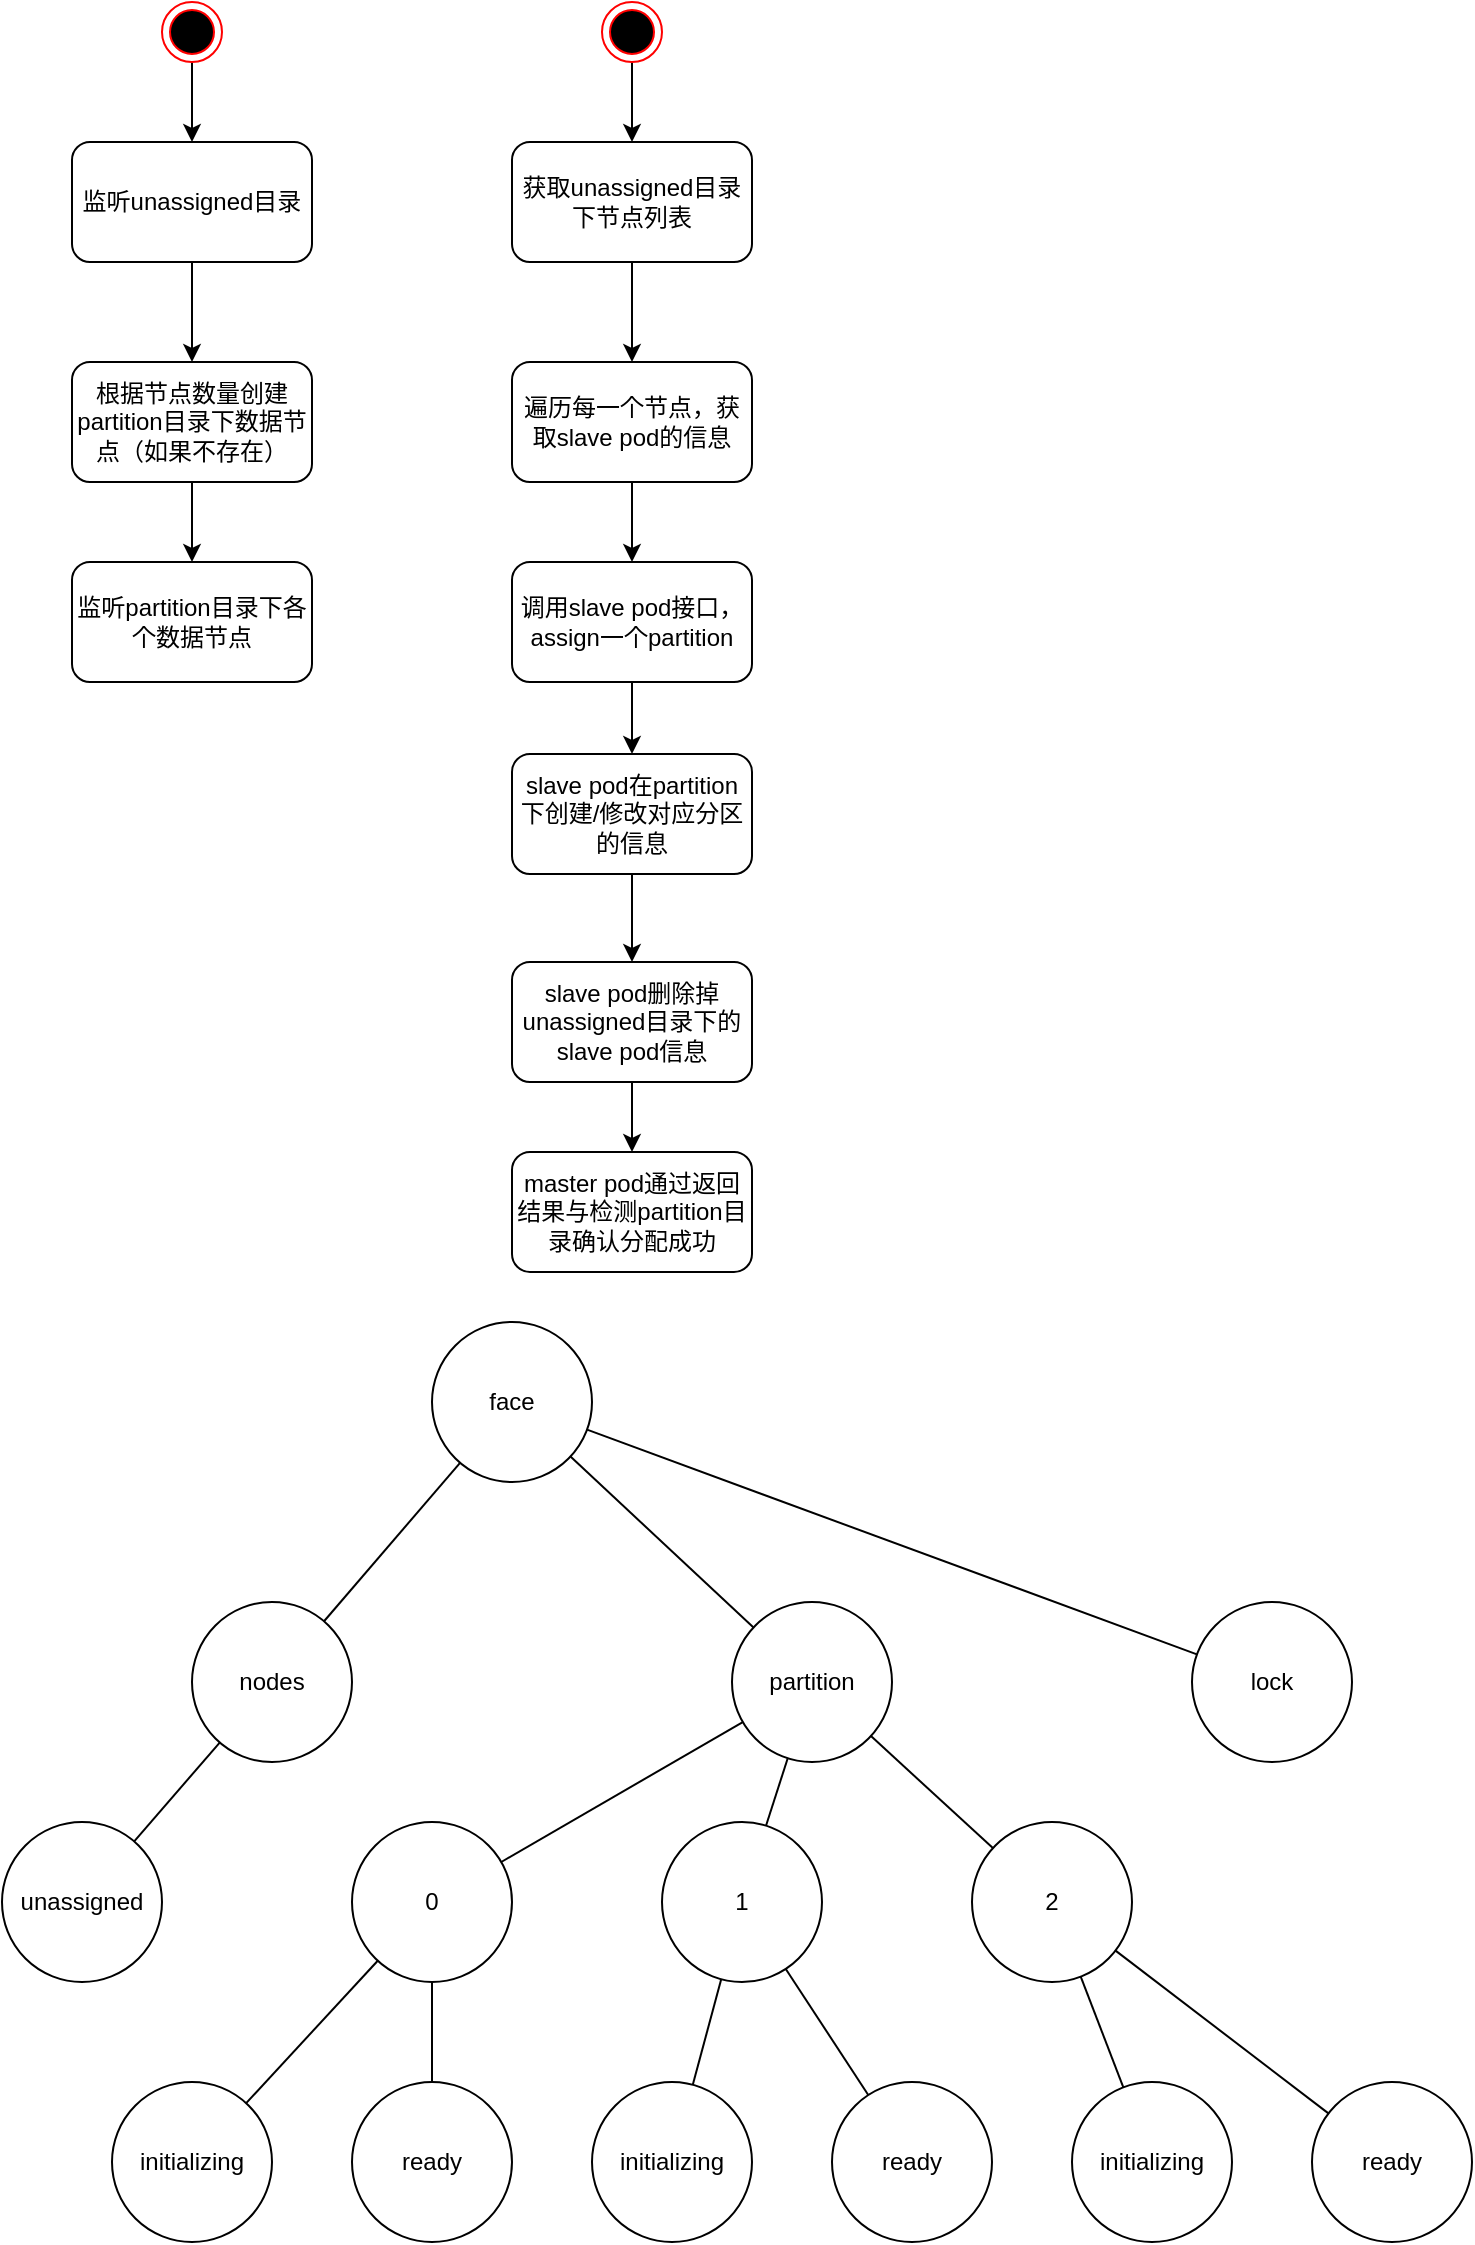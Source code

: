 <mxfile version="16.6.5" type="github">
  <diagram id="ggRIh1Yd6XoYF3ta6GQ2" name="Page-1">
    <mxGraphModel dx="942" dy="572" grid="1" gridSize="10" guides="1" tooltips="1" connect="1" arrows="1" fold="1" page="1" pageScale="1" pageWidth="827" pageHeight="1169" math="0" shadow="0">
      <root>
        <mxCell id="0" />
        <mxCell id="1" parent="0" />
        <mxCell id="_3qDB4kIdmbjhgUAovjq-4" style="edgeStyle=orthogonalEdgeStyle;rounded=0;orthogonalLoop=1;jettySize=auto;html=1;exitX=0.5;exitY=1;exitDx=0;exitDy=0;" parent="1" source="_3qDB4kIdmbjhgUAovjq-1" target="_3qDB4kIdmbjhgUAovjq-5" edge="1">
          <mxGeometry relative="1" as="geometry">
            <mxPoint x="160" y="190" as="targetPoint" />
          </mxGeometry>
        </mxCell>
        <mxCell id="_3qDB4kIdmbjhgUAovjq-1" value="监听unassigned目录" style="rounded=1;whiteSpace=wrap;html=1;" parent="1" vertex="1">
          <mxGeometry x="100" y="80" width="120" height="60" as="geometry" />
        </mxCell>
        <mxCell id="_3qDB4kIdmbjhgUAovjq-3" value="" style="edgeStyle=orthogonalEdgeStyle;rounded=0;orthogonalLoop=1;jettySize=auto;html=1;" parent="1" source="_3qDB4kIdmbjhgUAovjq-2" target="_3qDB4kIdmbjhgUAovjq-1" edge="1">
          <mxGeometry relative="1" as="geometry" />
        </mxCell>
        <mxCell id="_3qDB4kIdmbjhgUAovjq-2" value="" style="ellipse;html=1;shape=endState;fillColor=#000000;strokeColor=#ff0000;" parent="1" vertex="1">
          <mxGeometry x="145" y="10" width="30" height="30" as="geometry" />
        </mxCell>
        <mxCell id="_3qDB4kIdmbjhgUAovjq-23" value="" style="edgeStyle=orthogonalEdgeStyle;rounded=0;orthogonalLoop=1;jettySize=auto;html=1;" parent="1" source="_3qDB4kIdmbjhgUAovjq-5" target="_3qDB4kIdmbjhgUAovjq-22" edge="1">
          <mxGeometry relative="1" as="geometry" />
        </mxCell>
        <mxCell id="_3qDB4kIdmbjhgUAovjq-5" value="根据节点数量创建partition目录下数据节点（如果不存在）" style="rounded=1;whiteSpace=wrap;html=1;" parent="1" vertex="1">
          <mxGeometry x="100" y="190" width="120" height="60" as="geometry" />
        </mxCell>
        <mxCell id="_3qDB4kIdmbjhgUAovjq-9" style="edgeStyle=orthogonalEdgeStyle;rounded=0;orthogonalLoop=1;jettySize=auto;html=1;exitX=0.5;exitY=1;exitDx=0;exitDy=0;" parent="1" source="_3qDB4kIdmbjhgUAovjq-6" target="_3qDB4kIdmbjhgUAovjq-10" edge="1">
          <mxGeometry relative="1" as="geometry">
            <mxPoint x="380" y="280" as="targetPoint" />
          </mxGeometry>
        </mxCell>
        <mxCell id="_3qDB4kIdmbjhgUAovjq-6" value="遍历每一个节点，获取slave pod的信息" style="rounded=1;whiteSpace=wrap;html=1;" parent="1" vertex="1">
          <mxGeometry x="320" y="190" width="120" height="60" as="geometry" />
        </mxCell>
        <mxCell id="_3qDB4kIdmbjhgUAovjq-8" style="edgeStyle=orthogonalEdgeStyle;rounded=0;orthogonalLoop=1;jettySize=auto;html=1;exitX=0.5;exitY=1;exitDx=0;exitDy=0;entryX=0.5;entryY=0;entryDx=0;entryDy=0;" parent="1" source="_3qDB4kIdmbjhgUAovjq-7" target="_3qDB4kIdmbjhgUAovjq-6" edge="1">
          <mxGeometry relative="1" as="geometry" />
        </mxCell>
        <mxCell id="_3qDB4kIdmbjhgUAovjq-7" value="获取unassigned目录下节点列表" style="rounded=1;whiteSpace=wrap;html=1;" parent="1" vertex="1">
          <mxGeometry x="320" y="80" width="120" height="60" as="geometry" />
        </mxCell>
        <mxCell id="_3qDB4kIdmbjhgUAovjq-13" value="" style="edgeStyle=orthogonalEdgeStyle;rounded=0;orthogonalLoop=1;jettySize=auto;html=1;entryX=0.5;entryY=0;entryDx=0;entryDy=0;" parent="1" source="_3qDB4kIdmbjhgUAovjq-10" target="_3qDB4kIdmbjhgUAovjq-14" edge="1">
          <mxGeometry relative="1" as="geometry" />
        </mxCell>
        <mxCell id="_3qDB4kIdmbjhgUAovjq-10" value="调用slave pod接口，assign一个partition" style="rounded=1;whiteSpace=wrap;html=1;" parent="1" vertex="1">
          <mxGeometry x="320" y="290" width="120" height="60" as="geometry" />
        </mxCell>
        <mxCell id="_3qDB4kIdmbjhgUAovjq-15" value="" style="edgeStyle=orthogonalEdgeStyle;rounded=0;orthogonalLoop=1;jettySize=auto;html=1;exitX=0.5;exitY=1;exitDx=0;exitDy=0;" parent="1" source="_3qDB4kIdmbjhgUAovjq-14" target="_3qDB4kIdmbjhgUAovjq-14" edge="1">
          <mxGeometry relative="1" as="geometry" />
        </mxCell>
        <mxCell id="_3qDB4kIdmbjhgUAovjq-16" style="edgeStyle=orthogonalEdgeStyle;rounded=0;orthogonalLoop=1;jettySize=auto;html=1;exitX=0.5;exitY=1;exitDx=0;exitDy=0;entryX=0.5;entryY=0;entryDx=0;entryDy=0;" parent="1" source="_3qDB4kIdmbjhgUAovjq-14" target="_3qDB4kIdmbjhgUAovjq-20" edge="1">
          <mxGeometry relative="1" as="geometry">
            <mxPoint x="380" y="476" as="targetPoint" />
          </mxGeometry>
        </mxCell>
        <mxCell id="_3qDB4kIdmbjhgUAovjq-14" value="slave pod在partition下创建/修改对应分区的信息" style="whiteSpace=wrap;html=1;rounded=1;" parent="1" vertex="1">
          <mxGeometry x="320" y="386" width="120" height="60" as="geometry" />
        </mxCell>
        <mxCell id="_3qDB4kIdmbjhgUAovjq-18" value="master pod通过返回结果与检测partition目录确认分配成功" style="whiteSpace=wrap;html=1;rounded=1;" parent="1" vertex="1">
          <mxGeometry x="320" y="585" width="120" height="60" as="geometry" />
        </mxCell>
        <mxCell id="_3qDB4kIdmbjhgUAovjq-24" style="edgeStyle=orthogonalEdgeStyle;rounded=0;orthogonalLoop=1;jettySize=auto;html=1;exitX=0.5;exitY=1;exitDx=0;exitDy=0;entryX=0.5;entryY=0;entryDx=0;entryDy=0;" parent="1" source="_3qDB4kIdmbjhgUAovjq-20" target="_3qDB4kIdmbjhgUAovjq-18" edge="1">
          <mxGeometry relative="1" as="geometry" />
        </mxCell>
        <mxCell id="_3qDB4kIdmbjhgUAovjq-20" value="slave pod删除掉unassigned目录下的slave pod信息" style="whiteSpace=wrap;html=1;rounded=1;" parent="1" vertex="1">
          <mxGeometry x="320" y="490" width="120" height="60" as="geometry" />
        </mxCell>
        <mxCell id="_3qDB4kIdmbjhgUAovjq-22" value="&lt;div&gt;监听partition目录下各个数据节点&lt;/div&gt;" style="whiteSpace=wrap;html=1;rounded=1;" parent="1" vertex="1">
          <mxGeometry x="100" y="290" width="120" height="60" as="geometry" />
        </mxCell>
        <mxCell id="_3qDB4kIdmbjhgUAovjq-26" style="edgeStyle=orthogonalEdgeStyle;rounded=0;orthogonalLoop=1;jettySize=auto;html=1;exitX=0.5;exitY=1;exitDx=0;exitDy=0;" parent="1" source="_3qDB4kIdmbjhgUAovjq-25" target="_3qDB4kIdmbjhgUAovjq-7" edge="1">
          <mxGeometry relative="1" as="geometry" />
        </mxCell>
        <mxCell id="_3qDB4kIdmbjhgUAovjq-25" value="" style="ellipse;html=1;shape=endState;fillColor=#000000;strokeColor=#ff0000;" parent="1" vertex="1">
          <mxGeometry x="365" y="10" width="30" height="30" as="geometry" />
        </mxCell>
        <mxCell id="4fFtL_55b3TJvYWZb8gH-5" value="" style="rounded=0;orthogonalLoop=1;jettySize=auto;html=1;endArrow=none;endFill=0;" edge="1" parent="1" source="4fFtL_55b3TJvYWZb8gH-1" target="4fFtL_55b3TJvYWZb8gH-2">
          <mxGeometry relative="1" as="geometry" />
        </mxCell>
        <mxCell id="4fFtL_55b3TJvYWZb8gH-1" value="face" style="ellipse;whiteSpace=wrap;html=1;aspect=fixed;" vertex="1" parent="1">
          <mxGeometry x="280" y="670" width="80" height="80" as="geometry" />
        </mxCell>
        <mxCell id="4fFtL_55b3TJvYWZb8gH-2" value="nodes" style="ellipse;whiteSpace=wrap;html=1;aspect=fixed;" vertex="1" parent="1">
          <mxGeometry x="160" y="810" width="80" height="80" as="geometry" />
        </mxCell>
        <mxCell id="4fFtL_55b3TJvYWZb8gH-3" value="partition" style="ellipse;whiteSpace=wrap;html=1;aspect=fixed;" vertex="1" parent="1">
          <mxGeometry x="430" y="810" width="80" height="80" as="geometry" />
        </mxCell>
        <mxCell id="4fFtL_55b3TJvYWZb8gH-4" value="unassigned" style="ellipse;whiteSpace=wrap;html=1;aspect=fixed;" vertex="1" parent="1">
          <mxGeometry x="65" y="920" width="80" height="80" as="geometry" />
        </mxCell>
        <mxCell id="4fFtL_55b3TJvYWZb8gH-6" value="" style="rounded=0;orthogonalLoop=1;jettySize=auto;html=1;endArrow=none;endFill=0;" edge="1" parent="1" source="4fFtL_55b3TJvYWZb8gH-1" target="4fFtL_55b3TJvYWZb8gH-3">
          <mxGeometry relative="1" as="geometry">
            <mxPoint x="227.897" y="753.98" as="sourcePoint" />
            <mxPoint x="189.964" y="815.934" as="targetPoint" />
          </mxGeometry>
        </mxCell>
        <mxCell id="4fFtL_55b3TJvYWZb8gH-7" value="" style="rounded=0;orthogonalLoop=1;jettySize=auto;html=1;endArrow=none;endFill=0;" edge="1" parent="1" source="4fFtL_55b3TJvYWZb8gH-4" target="4fFtL_55b3TJvYWZb8gH-2">
          <mxGeometry relative="1" as="geometry">
            <mxPoint x="227.897" y="753.98" as="sourcePoint" />
            <mxPoint x="189.964" y="815.934" as="targetPoint" />
          </mxGeometry>
        </mxCell>
        <mxCell id="4fFtL_55b3TJvYWZb8gH-10" value="0" style="ellipse;whiteSpace=wrap;html=1;aspect=fixed;" vertex="1" parent="1">
          <mxGeometry x="240" y="920" width="80" height="80" as="geometry" />
        </mxCell>
        <mxCell id="4fFtL_55b3TJvYWZb8gH-11" value="" style="rounded=0;orthogonalLoop=1;jettySize=auto;html=1;endArrow=none;endFill=0;" edge="1" parent="1" source="4fFtL_55b3TJvYWZb8gH-10" target="4fFtL_55b3TJvYWZb8gH-3">
          <mxGeometry relative="1" as="geometry">
            <mxPoint x="229.154" y="955.27" as="sourcePoint" />
            <mxPoint x="188.846" y="884.73" as="targetPoint" />
          </mxGeometry>
        </mxCell>
        <mxCell id="4fFtL_55b3TJvYWZb8gH-12" value="1" style="ellipse;whiteSpace=wrap;html=1;aspect=fixed;" vertex="1" parent="1">
          <mxGeometry x="395" y="920" width="80" height="80" as="geometry" />
        </mxCell>
        <mxCell id="4fFtL_55b3TJvYWZb8gH-13" value="" style="rounded=0;orthogonalLoop=1;jettySize=auto;html=1;endArrow=none;endFill=0;" edge="1" parent="1" source="4fFtL_55b3TJvYWZb8gH-12" target="4fFtL_55b3TJvYWZb8gH-3">
          <mxGeometry relative="1" as="geometry">
            <mxPoint x="452.823" y="952.265" as="sourcePoint" />
            <mxPoint x="530.187" y="877.746" as="targetPoint" />
          </mxGeometry>
        </mxCell>
        <mxCell id="4fFtL_55b3TJvYWZb8gH-14" value="2" style="ellipse;whiteSpace=wrap;html=1;aspect=fixed;" vertex="1" parent="1">
          <mxGeometry x="550" y="920" width="80" height="80" as="geometry" />
        </mxCell>
        <mxCell id="4fFtL_55b3TJvYWZb8gH-15" value="" style="rounded=0;orthogonalLoop=1;jettySize=auto;html=1;endArrow=none;endFill=0;" edge="1" parent="1" source="4fFtL_55b3TJvYWZb8gH-14" target="4fFtL_55b3TJvYWZb8gH-3">
          <mxGeometry relative="1" as="geometry">
            <mxPoint x="573.282" y="940.411" as="sourcePoint" />
            <mxPoint x="565.082" y="889.535" as="targetPoint" />
          </mxGeometry>
        </mxCell>
        <mxCell id="4fFtL_55b3TJvYWZb8gH-16" value="initializing" style="ellipse;whiteSpace=wrap;html=1;aspect=fixed;" vertex="1" parent="1">
          <mxGeometry x="120" y="1050" width="80" height="80" as="geometry" />
        </mxCell>
        <mxCell id="4fFtL_55b3TJvYWZb8gH-17" value="" style="rounded=0;orthogonalLoop=1;jettySize=auto;html=1;endArrow=none;endFill=0;" edge="1" parent="1" source="4fFtL_55b3TJvYWZb8gH-16" target="4fFtL_55b3TJvYWZb8gH-10">
          <mxGeometry relative="1" as="geometry">
            <mxPoint x="452.823" y="952.265" as="sourcePoint" />
            <mxPoint x="530.187" y="877.746" as="targetPoint" />
          </mxGeometry>
        </mxCell>
        <mxCell id="4fFtL_55b3TJvYWZb8gH-18" value="ready" style="ellipse;whiteSpace=wrap;html=1;aspect=fixed;" vertex="1" parent="1">
          <mxGeometry x="240" y="1050" width="80" height="80" as="geometry" />
        </mxCell>
        <mxCell id="4fFtL_55b3TJvYWZb8gH-19" value="" style="rounded=0;orthogonalLoop=1;jettySize=auto;html=1;endArrow=none;endFill=0;" edge="1" parent="1" source="4fFtL_55b3TJvYWZb8gH-18" target="4fFtL_55b3TJvYWZb8gH-10">
          <mxGeometry relative="1" as="geometry">
            <mxPoint x="358.941" y="1067.956" as="sourcePoint" />
            <mxPoint x="400.172" y="1012.128" as="targetPoint" />
          </mxGeometry>
        </mxCell>
        <mxCell id="4fFtL_55b3TJvYWZb8gH-20" value="initializing" style="ellipse;whiteSpace=wrap;html=1;aspect=fixed;" vertex="1" parent="1">
          <mxGeometry x="360" y="1050" width="80" height="80" as="geometry" />
        </mxCell>
        <mxCell id="4fFtL_55b3TJvYWZb8gH-21" value="ready" style="ellipse;whiteSpace=wrap;html=1;aspect=fixed;" vertex="1" parent="1">
          <mxGeometry x="480" y="1050" width="80" height="80" as="geometry" />
        </mxCell>
        <mxCell id="4fFtL_55b3TJvYWZb8gH-22" value="" style="rounded=0;orthogonalLoop=1;jettySize=auto;html=1;endArrow=none;endFill=0;" edge="1" parent="1" source="4fFtL_55b3TJvYWZb8gH-20" target="4fFtL_55b3TJvYWZb8gH-12">
          <mxGeometry relative="1" as="geometry">
            <mxPoint x="197.082" y="1070.563" as="sourcePoint" />
            <mxPoint x="262.869" y="999.392" as="targetPoint" />
          </mxGeometry>
        </mxCell>
        <mxCell id="4fFtL_55b3TJvYWZb8gH-23" value="" style="rounded=0;orthogonalLoop=1;jettySize=auto;html=1;endArrow=none;endFill=0;" edge="1" parent="1" source="4fFtL_55b3TJvYWZb8gH-21" target="4fFtL_55b3TJvYWZb8gH-12">
          <mxGeometry relative="1" as="geometry">
            <mxPoint x="290" y="1060" as="sourcePoint" />
            <mxPoint x="290" y="1010" as="targetPoint" />
          </mxGeometry>
        </mxCell>
        <mxCell id="4fFtL_55b3TJvYWZb8gH-24" value="initializing" style="ellipse;whiteSpace=wrap;html=1;aspect=fixed;" vertex="1" parent="1">
          <mxGeometry x="600" y="1050" width="80" height="80" as="geometry" />
        </mxCell>
        <mxCell id="4fFtL_55b3TJvYWZb8gH-25" value="ready" style="ellipse;whiteSpace=wrap;html=1;aspect=fixed;" vertex="1" parent="1">
          <mxGeometry x="720" y="1050" width="80" height="80" as="geometry" />
        </mxCell>
        <mxCell id="4fFtL_55b3TJvYWZb8gH-26" value="" style="rounded=0;orthogonalLoop=1;jettySize=auto;html=1;endArrow=none;endFill=0;" edge="1" parent="1" source="4fFtL_55b3TJvYWZb8gH-24" target="4fFtL_55b3TJvYWZb8gH-14">
          <mxGeometry relative="1" as="geometry">
            <mxPoint x="420.201" y="1061.323" as="sourcePoint" />
            <mxPoint x="434.601" y="1008.625" as="targetPoint" />
          </mxGeometry>
        </mxCell>
        <mxCell id="4fFtL_55b3TJvYWZb8gH-27" value="" style="rounded=0;orthogonalLoop=1;jettySize=auto;html=1;endArrow=none;endFill=0;" edge="1" parent="1" source="4fFtL_55b3TJvYWZb8gH-25" target="4fFtL_55b3TJvYWZb8gH-14">
          <mxGeometry relative="1" as="geometry">
            <mxPoint x="508.054" y="1066.558" as="sourcePoint" />
            <mxPoint x="466.89" y="1003.479" as="targetPoint" />
          </mxGeometry>
        </mxCell>
        <mxCell id="4fFtL_55b3TJvYWZb8gH-28" value="lock" style="ellipse;whiteSpace=wrap;html=1;aspect=fixed;" vertex="1" parent="1">
          <mxGeometry x="660" y="810" width="80" height="80" as="geometry" />
        </mxCell>
        <mxCell id="4fFtL_55b3TJvYWZb8gH-29" value="" style="rounded=0;orthogonalLoop=1;jettySize=auto;html=1;endArrow=none;endFill=0;" edge="1" parent="1" source="4fFtL_55b3TJvYWZb8gH-1" target="4fFtL_55b3TJvYWZb8gH-28">
          <mxGeometry relative="1" as="geometry">
            <mxPoint x="304.037" y="750.429" as="sourcePoint" />
            <mxPoint x="236.032" y="829.63" as="targetPoint" />
          </mxGeometry>
        </mxCell>
      </root>
    </mxGraphModel>
  </diagram>
</mxfile>
